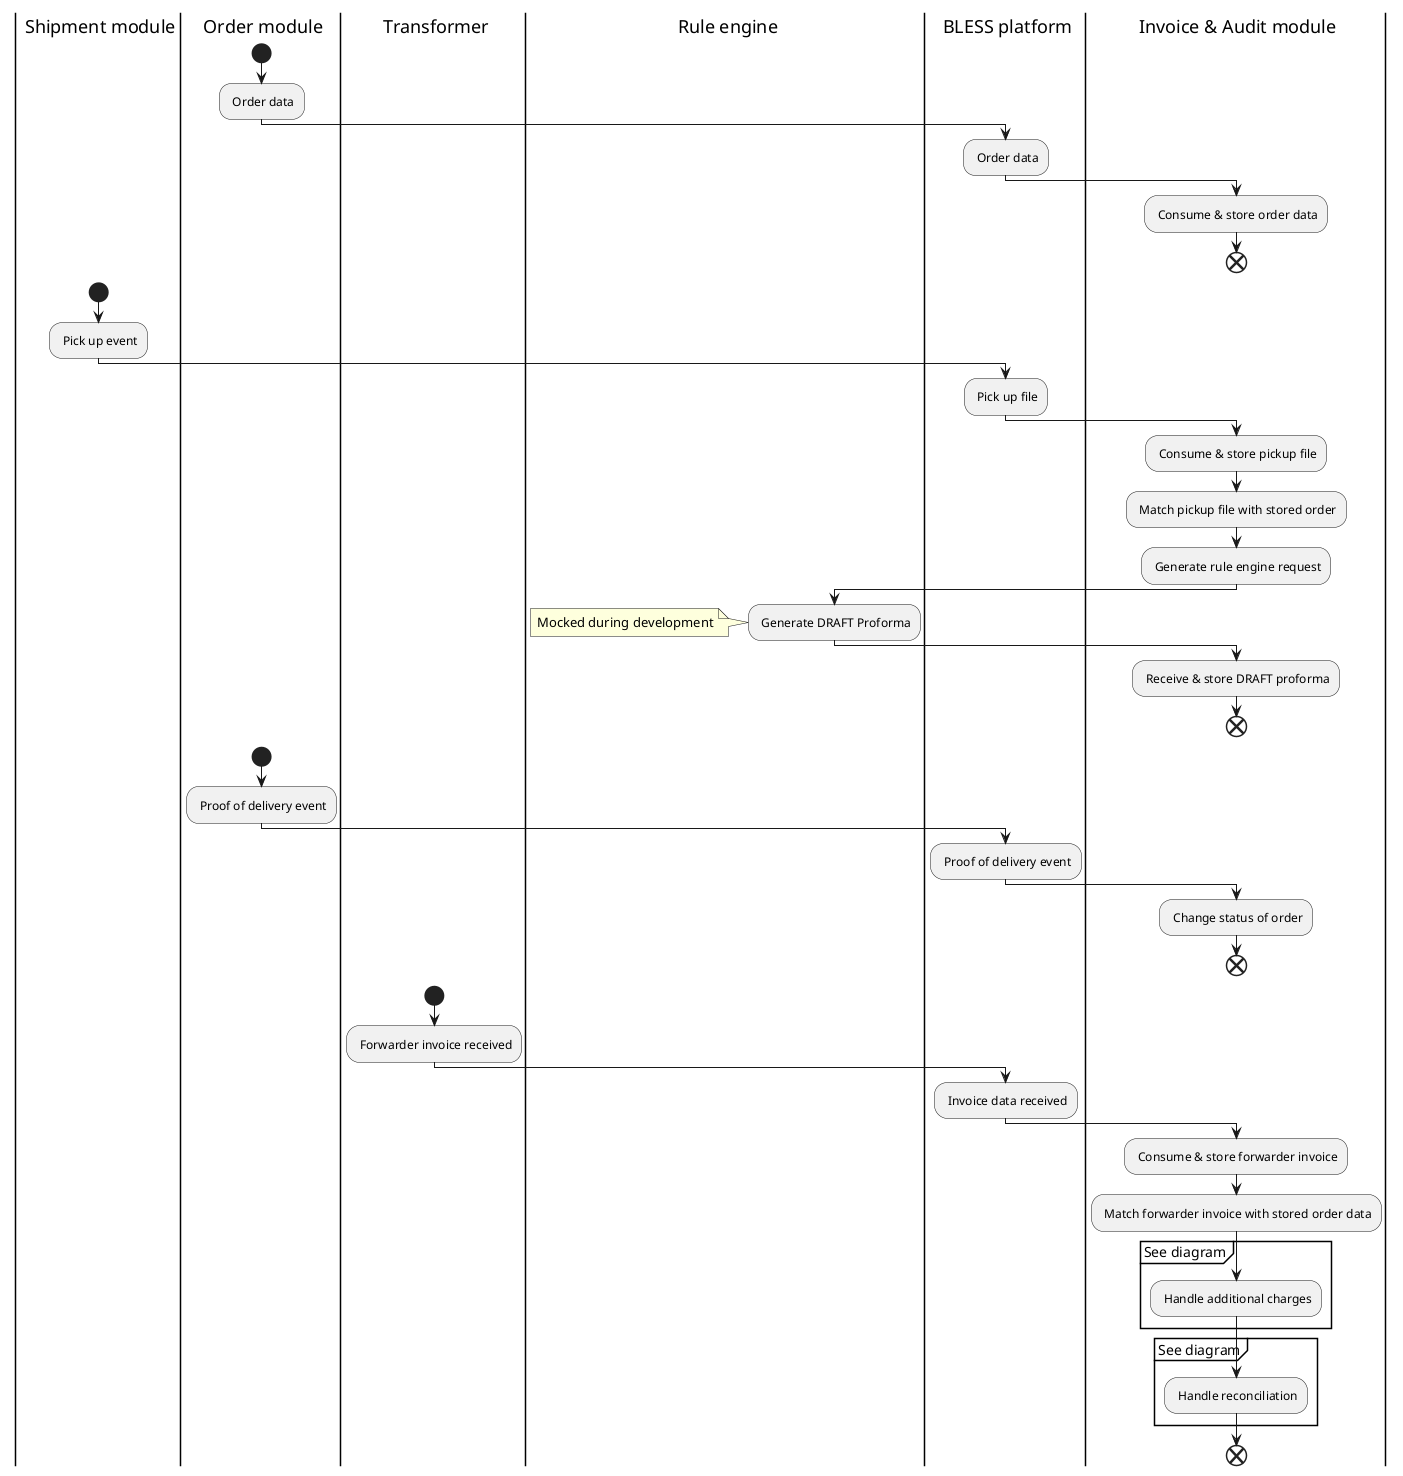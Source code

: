 # end-to-end-standard-charges

## status

- #lightgreen = draft
- #lightblue = submited
- #lightpink = active
- #lightgray = archived

@startuml pickupevent
|S| Shipment module
|O| Order module
|T| Transformer
|R| Rule engine
|B| BLESS platform
|I| Invoice & Audit module

|O|
start
: Order data;

|B|
: Order data;

|I|
: Consume & store order data;
end


|S|
start
: Pick up event;

|B|
: Pick up file;

|I|
: Consume & store pickup file;
: Match pickup file with stored order;
: Generate rule engine request;

|R| 
: Generate DRAFT Proforma;
note left
  Mocked during development
end note

|I|
: Receive & store DRAFT proforma;

end

|O|
start
: Proof of delivery event;

|B|
: Proof of delivery event;

|I|
: Change status of order;
end

|T| 
start
: Forwarder invoice received;

|B|
: Invoice data received;

|I|
: Consume & store forwarder invoice;
: Match forwarder invoice with stored order data;

partition "See diagram" {
: Handle additional charges;
}
partition "See diagram"
: Handle reconciliation;
}
end
@enduml
